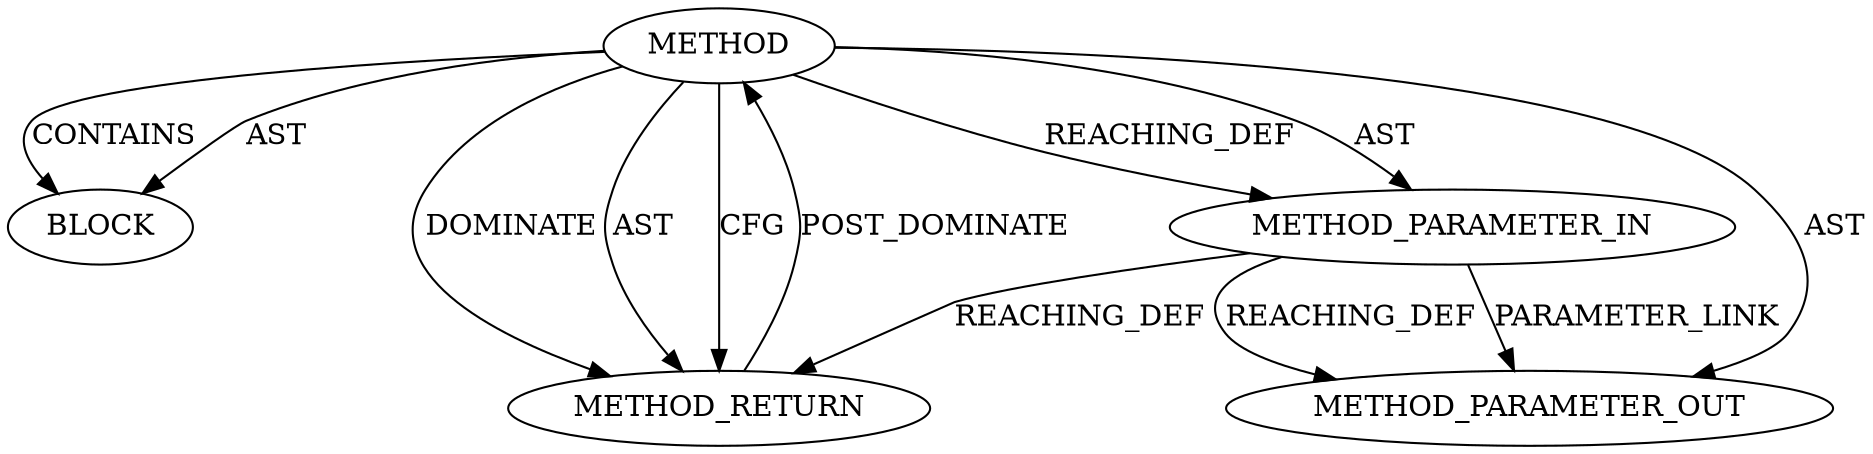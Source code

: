 digraph {
  20823 [label=METHOD AST_PARENT_TYPE="NAMESPACE_BLOCK" AST_PARENT_FULL_NAME="<global>" ORDER=0 CODE="<empty>" FULL_NAME="msg_data_left" IS_EXTERNAL=true FILENAME="<empty>" SIGNATURE="" NAME="msg_data_left"]
  20825 [label=BLOCK ORDER=1 ARGUMENT_INDEX=1 CODE="<empty>" TYPE_FULL_NAME="ANY"]
  22335 [label=METHOD_PARAMETER_OUT ORDER=1 CODE="p1" IS_VARIADIC=false TYPE_FULL_NAME="ANY" EVALUATION_STRATEGY="BY_VALUE" INDEX=1 NAME="p1"]
  20826 [label=METHOD_RETURN ORDER=2 CODE="RET" TYPE_FULL_NAME="ANY" EVALUATION_STRATEGY="BY_VALUE"]
  20824 [label=METHOD_PARAMETER_IN ORDER=1 CODE="p1" IS_VARIADIC=false TYPE_FULL_NAME="ANY" EVALUATION_STRATEGY="BY_VALUE" INDEX=1 NAME="p1"]
  20823 -> 22335 [label=AST ]
  20823 -> 20826 [label=AST ]
  20824 -> 20826 [label=REACHING_DEF VARIABLE="p1"]
  20823 -> 20825 [label=AST ]
  20824 -> 22335 [label=PARAMETER_LINK ]
  20823 -> 20825 [label=CONTAINS ]
  20823 -> 20824 [label=REACHING_DEF VARIABLE=""]
  20823 -> 20826 [label=CFG ]
  20823 -> 20824 [label=AST ]
  20824 -> 22335 [label=REACHING_DEF VARIABLE="p1"]
  20826 -> 20823 [label=POST_DOMINATE ]
  20823 -> 20826 [label=DOMINATE ]
}
